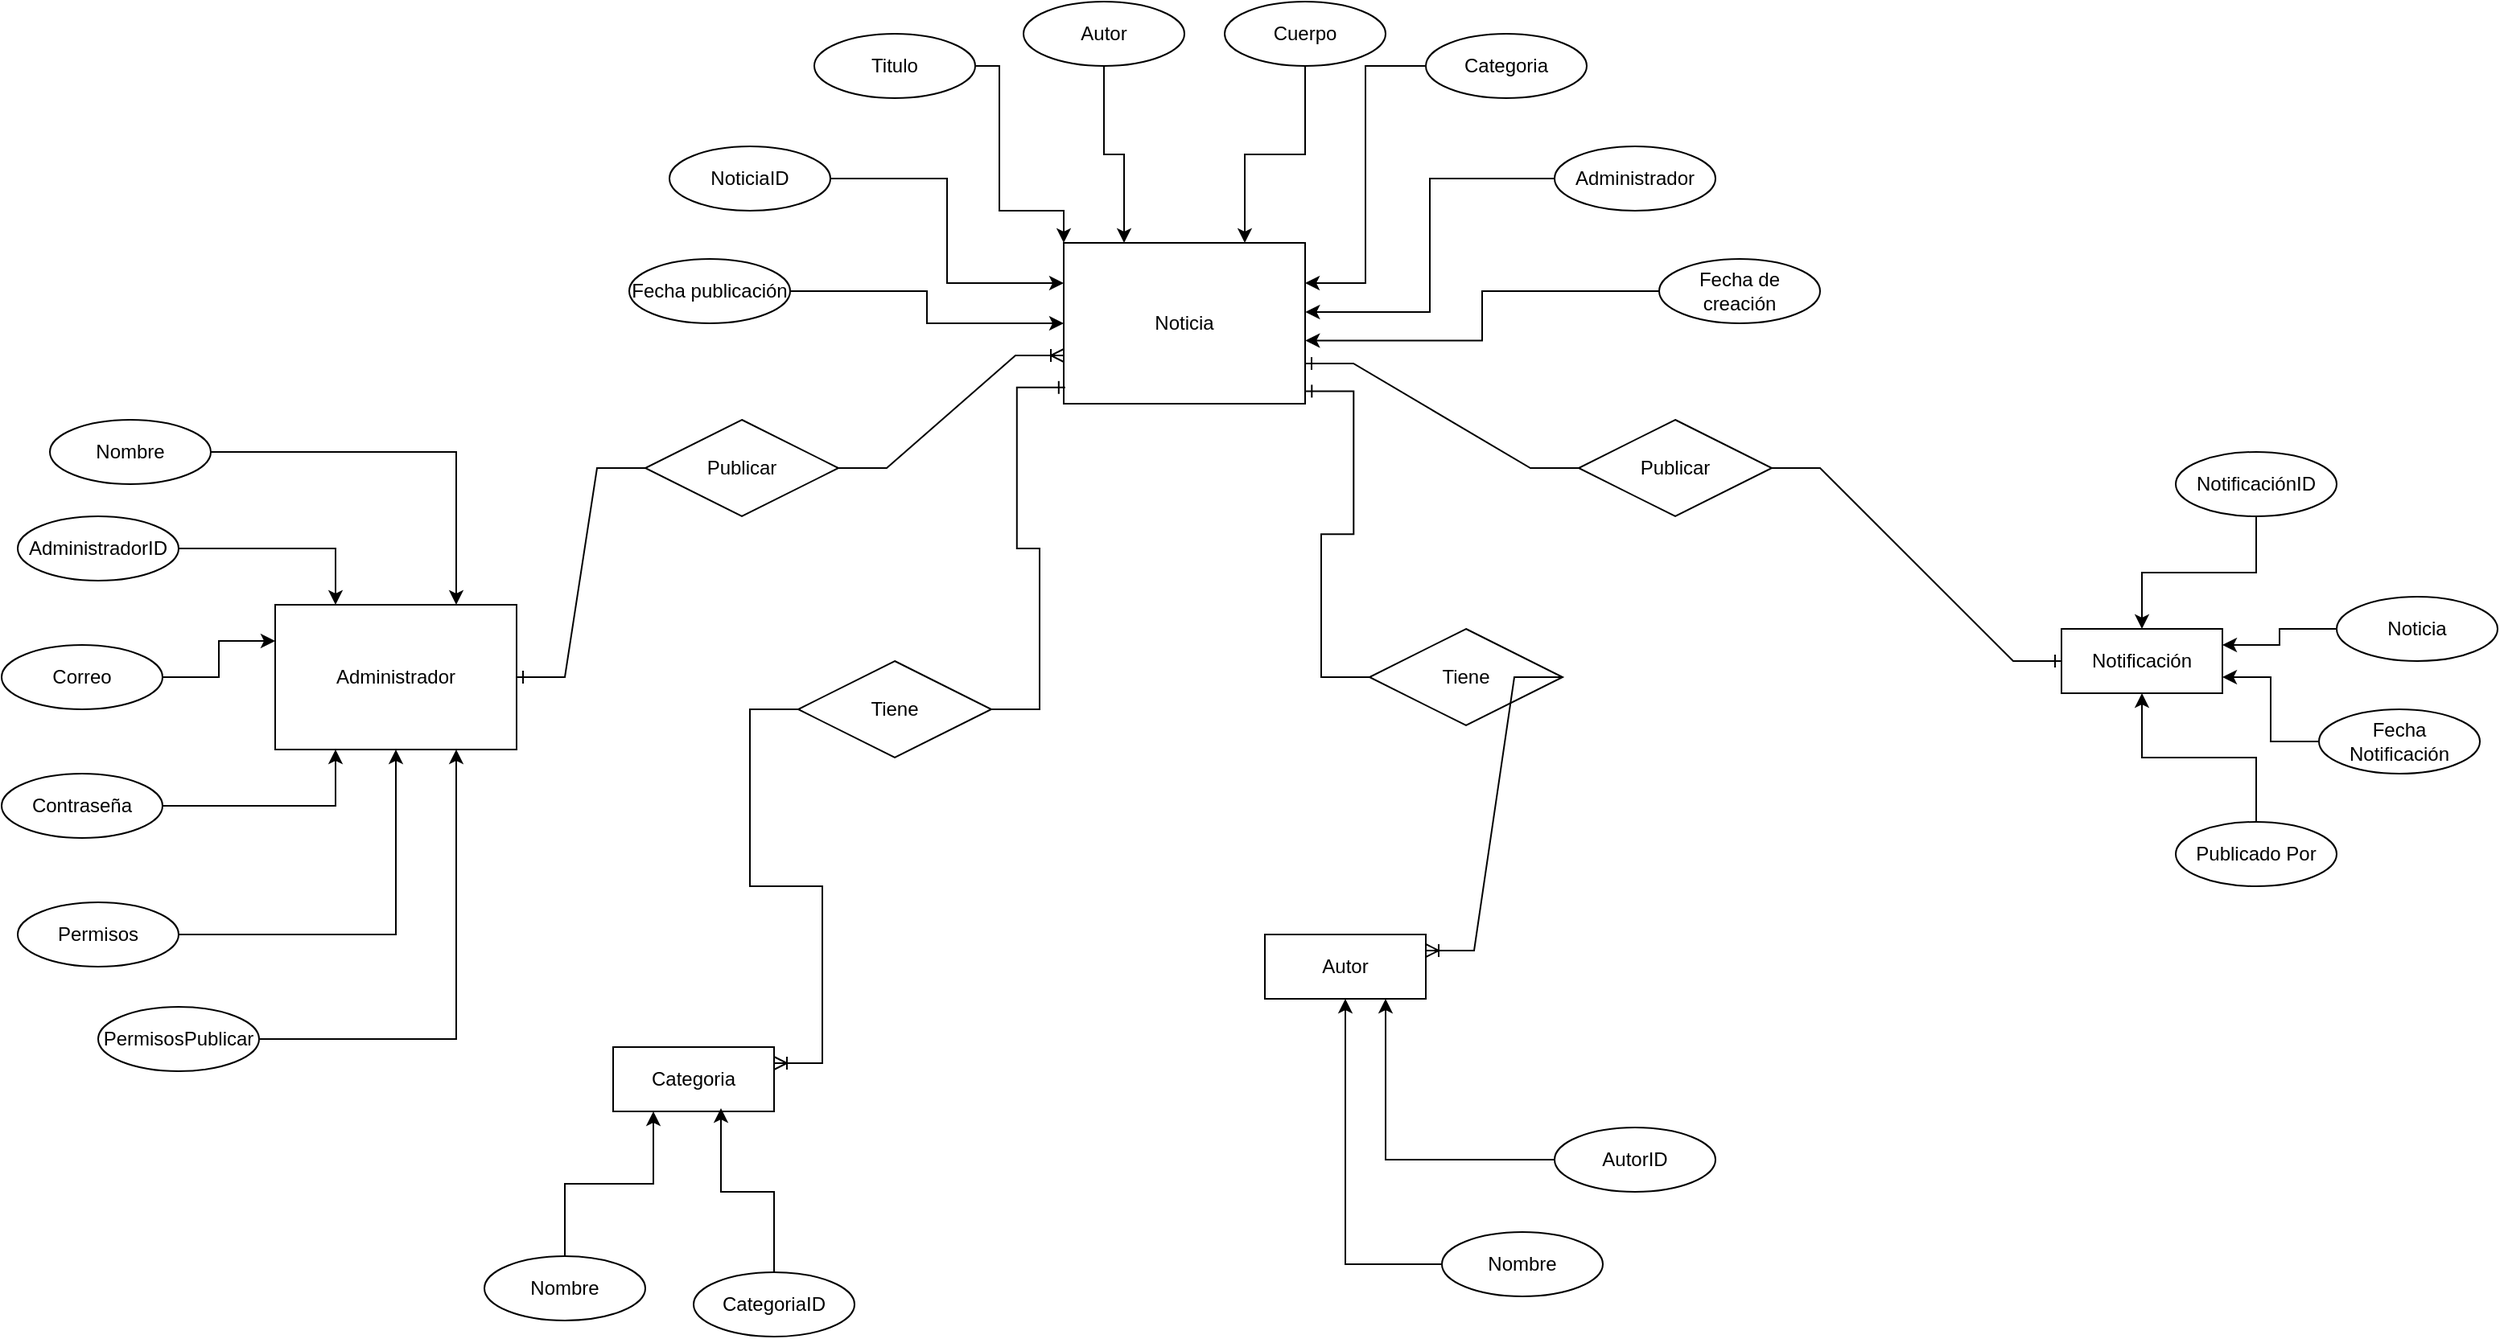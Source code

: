 <mxfile version="24.8.3">
  <diagram name="Página-1" id="DdwxRvPnzAUL33TIam-c">
    <mxGraphModel dx="1912" dy="2172" grid="1" gridSize="10" guides="1" tooltips="1" connect="1" arrows="1" fold="1" page="1" pageScale="1" pageWidth="827" pageHeight="1169" math="0" shadow="0">
      <root>
        <mxCell id="0" />
        <mxCell id="1" parent="0" />
        <mxCell id="nNPZTIPzfyIlbZu1QNrM-1" value="Noticia" style="whiteSpace=wrap;html=1;align=center;" vertex="1" parent="1">
          <mxGeometry x="670" y="70" width="150" height="100" as="geometry" />
        </mxCell>
        <mxCell id="nNPZTIPzfyIlbZu1QNrM-2" value="Administrador" style="whiteSpace=wrap;html=1;align=center;" vertex="1" parent="1">
          <mxGeometry x="180" y="295" width="150" height="90" as="geometry" />
        </mxCell>
        <mxCell id="nNPZTIPzfyIlbZu1QNrM-3" value="Autor" style="whiteSpace=wrap;html=1;align=center;" vertex="1" parent="1">
          <mxGeometry x="795" y="500" width="100" height="40" as="geometry" />
        </mxCell>
        <mxCell id="nNPZTIPzfyIlbZu1QNrM-4" value="Categoria" style="whiteSpace=wrap;html=1;align=center;" vertex="1" parent="1">
          <mxGeometry x="390" y="570" width="100" height="40" as="geometry" />
        </mxCell>
        <mxCell id="nNPZTIPzfyIlbZu1QNrM-5" value="Notificación" style="whiteSpace=wrap;html=1;align=center;" vertex="1" parent="1">
          <mxGeometry x="1290" y="310" width="100" height="40" as="geometry" />
        </mxCell>
        <mxCell id="nNPZTIPzfyIlbZu1QNrM-6" value="Nombre" style="ellipse;whiteSpace=wrap;html=1;align=center;" vertex="1" parent="1">
          <mxGeometry x="40" y="180" width="100" height="40" as="geometry" />
        </mxCell>
        <mxCell id="nNPZTIPzfyIlbZu1QNrM-13" style="edgeStyle=orthogonalEdgeStyle;rounded=0;orthogonalLoop=1;jettySize=auto;html=1;entryX=0.25;entryY=0;entryDx=0;entryDy=0;" edge="1" parent="1" source="nNPZTIPzfyIlbZu1QNrM-7" target="nNPZTIPzfyIlbZu1QNrM-2">
          <mxGeometry relative="1" as="geometry" />
        </mxCell>
        <mxCell id="nNPZTIPzfyIlbZu1QNrM-7" value="AdministradorID" style="ellipse;whiteSpace=wrap;html=1;align=center;" vertex="1" parent="1">
          <mxGeometry x="20" y="240" width="100" height="40" as="geometry" />
        </mxCell>
        <mxCell id="nNPZTIPzfyIlbZu1QNrM-15" style="edgeStyle=orthogonalEdgeStyle;rounded=0;orthogonalLoop=1;jettySize=auto;html=1;entryX=0.25;entryY=1;entryDx=0;entryDy=0;" edge="1" parent="1" source="nNPZTIPzfyIlbZu1QNrM-8" target="nNPZTIPzfyIlbZu1QNrM-2">
          <mxGeometry relative="1" as="geometry" />
        </mxCell>
        <mxCell id="nNPZTIPzfyIlbZu1QNrM-8" value="Contraseña" style="ellipse;whiteSpace=wrap;html=1;align=center;" vertex="1" parent="1">
          <mxGeometry x="10" y="400" width="100" height="40" as="geometry" />
        </mxCell>
        <mxCell id="nNPZTIPzfyIlbZu1QNrM-14" style="edgeStyle=orthogonalEdgeStyle;rounded=0;orthogonalLoop=1;jettySize=auto;html=1;entryX=0;entryY=0.25;entryDx=0;entryDy=0;" edge="1" parent="1" source="nNPZTIPzfyIlbZu1QNrM-9" target="nNPZTIPzfyIlbZu1QNrM-2">
          <mxGeometry relative="1" as="geometry" />
        </mxCell>
        <mxCell id="nNPZTIPzfyIlbZu1QNrM-9" value="Correo" style="ellipse;whiteSpace=wrap;html=1;align=center;" vertex="1" parent="1">
          <mxGeometry x="10" y="320" width="100" height="40" as="geometry" />
        </mxCell>
        <mxCell id="nNPZTIPzfyIlbZu1QNrM-16" style="edgeStyle=orthogonalEdgeStyle;rounded=0;orthogonalLoop=1;jettySize=auto;html=1;entryX=0.5;entryY=1;entryDx=0;entryDy=0;" edge="1" parent="1" source="nNPZTIPzfyIlbZu1QNrM-10" target="nNPZTIPzfyIlbZu1QNrM-2">
          <mxGeometry relative="1" as="geometry" />
        </mxCell>
        <mxCell id="nNPZTIPzfyIlbZu1QNrM-10" value="Permisos" style="ellipse;whiteSpace=wrap;html=1;align=center;" vertex="1" parent="1">
          <mxGeometry x="20" y="480" width="100" height="40" as="geometry" />
        </mxCell>
        <mxCell id="nNPZTIPzfyIlbZu1QNrM-17" style="edgeStyle=orthogonalEdgeStyle;rounded=0;orthogonalLoop=1;jettySize=auto;html=1;entryX=0.75;entryY=1;entryDx=0;entryDy=0;" edge="1" parent="1" source="nNPZTIPzfyIlbZu1QNrM-11" target="nNPZTIPzfyIlbZu1QNrM-2">
          <mxGeometry relative="1" as="geometry">
            <Array as="points">
              <mxPoint x="293" y="565" />
            </Array>
          </mxGeometry>
        </mxCell>
        <mxCell id="nNPZTIPzfyIlbZu1QNrM-11" value="PermisosPublicar" style="ellipse;whiteSpace=wrap;html=1;align=center;" vertex="1" parent="1">
          <mxGeometry x="70" y="545" width="100" height="40" as="geometry" />
        </mxCell>
        <mxCell id="nNPZTIPzfyIlbZu1QNrM-12" style="edgeStyle=orthogonalEdgeStyle;rounded=0;orthogonalLoop=1;jettySize=auto;html=1;entryX=0.75;entryY=0;entryDx=0;entryDy=0;" edge="1" parent="1" source="nNPZTIPzfyIlbZu1QNrM-6" target="nNPZTIPzfyIlbZu1QNrM-2">
          <mxGeometry relative="1" as="geometry">
            <mxPoint x="269" y="280" as="targetPoint" />
          </mxGeometry>
        </mxCell>
        <mxCell id="nNPZTIPzfyIlbZu1QNrM-18" value="CategoriaID" style="ellipse;whiteSpace=wrap;html=1;align=center;" vertex="1" parent="1">
          <mxGeometry x="440" y="710" width="100" height="40" as="geometry" />
        </mxCell>
        <mxCell id="nNPZTIPzfyIlbZu1QNrM-20" style="edgeStyle=orthogonalEdgeStyle;rounded=0;orthogonalLoop=1;jettySize=auto;html=1;entryX=0.25;entryY=1;entryDx=0;entryDy=0;" edge="1" parent="1" source="nNPZTIPzfyIlbZu1QNrM-19" target="nNPZTIPzfyIlbZu1QNrM-4">
          <mxGeometry relative="1" as="geometry" />
        </mxCell>
        <mxCell id="nNPZTIPzfyIlbZu1QNrM-19" value="Nombre" style="ellipse;whiteSpace=wrap;html=1;align=center;" vertex="1" parent="1">
          <mxGeometry x="310" y="700" width="100" height="40" as="geometry" />
        </mxCell>
        <mxCell id="nNPZTIPzfyIlbZu1QNrM-21" style="edgeStyle=orthogonalEdgeStyle;rounded=0;orthogonalLoop=1;jettySize=auto;html=1;entryX=0.67;entryY=0.95;entryDx=0;entryDy=0;entryPerimeter=0;" edge="1" parent="1" source="nNPZTIPzfyIlbZu1QNrM-18" target="nNPZTIPzfyIlbZu1QNrM-4">
          <mxGeometry relative="1" as="geometry" />
        </mxCell>
        <mxCell id="nNPZTIPzfyIlbZu1QNrM-23" style="edgeStyle=orthogonalEdgeStyle;rounded=0;orthogonalLoop=1;jettySize=auto;html=1;entryX=0.75;entryY=1;entryDx=0;entryDy=0;" edge="1" parent="1" source="nNPZTIPzfyIlbZu1QNrM-22" target="nNPZTIPzfyIlbZu1QNrM-3">
          <mxGeometry relative="1" as="geometry" />
        </mxCell>
        <mxCell id="nNPZTIPzfyIlbZu1QNrM-22" value="AutorID" style="ellipse;whiteSpace=wrap;html=1;align=center;" vertex="1" parent="1">
          <mxGeometry x="975" y="620" width="100" height="40" as="geometry" />
        </mxCell>
        <mxCell id="nNPZTIPzfyIlbZu1QNrM-25" style="edgeStyle=orthogonalEdgeStyle;rounded=0;orthogonalLoop=1;jettySize=auto;html=1;" edge="1" parent="1" source="nNPZTIPzfyIlbZu1QNrM-24" target="nNPZTIPzfyIlbZu1QNrM-3">
          <mxGeometry relative="1" as="geometry" />
        </mxCell>
        <mxCell id="nNPZTIPzfyIlbZu1QNrM-24" value="Nombre" style="ellipse;whiteSpace=wrap;html=1;align=center;" vertex="1" parent="1">
          <mxGeometry x="905" y="685" width="100" height="40" as="geometry" />
        </mxCell>
        <mxCell id="nNPZTIPzfyIlbZu1QNrM-36" style="edgeStyle=orthogonalEdgeStyle;rounded=0;orthogonalLoop=1;jettySize=auto;html=1;entryX=0;entryY=0.25;entryDx=0;entryDy=0;" edge="1" parent="1" source="nNPZTIPzfyIlbZu1QNrM-26" target="nNPZTIPzfyIlbZu1QNrM-1">
          <mxGeometry relative="1" as="geometry" />
        </mxCell>
        <mxCell id="nNPZTIPzfyIlbZu1QNrM-26" value="NoticiaID" style="ellipse;whiteSpace=wrap;html=1;align=center;" vertex="1" parent="1">
          <mxGeometry x="425" y="10" width="100" height="40" as="geometry" />
        </mxCell>
        <mxCell id="nNPZTIPzfyIlbZu1QNrM-37" style="edgeStyle=orthogonalEdgeStyle;rounded=0;orthogonalLoop=1;jettySize=auto;html=1;entryX=0;entryY=0;entryDx=0;entryDy=0;" edge="1" parent="1" source="nNPZTIPzfyIlbZu1QNrM-27" target="nNPZTIPzfyIlbZu1QNrM-1">
          <mxGeometry relative="1" as="geometry">
            <Array as="points">
              <mxPoint x="630" y="-40" />
              <mxPoint x="630" y="50" />
            </Array>
          </mxGeometry>
        </mxCell>
        <mxCell id="nNPZTIPzfyIlbZu1QNrM-27" value="Titulo" style="ellipse;whiteSpace=wrap;html=1;align=center;" vertex="1" parent="1">
          <mxGeometry x="515" y="-60" width="100" height="40" as="geometry" />
        </mxCell>
        <mxCell id="nNPZTIPzfyIlbZu1QNrM-38" style="edgeStyle=orthogonalEdgeStyle;rounded=0;orthogonalLoop=1;jettySize=auto;html=1;entryX=0.25;entryY=0;entryDx=0;entryDy=0;" edge="1" parent="1" source="nNPZTIPzfyIlbZu1QNrM-28" target="nNPZTIPzfyIlbZu1QNrM-1">
          <mxGeometry relative="1" as="geometry" />
        </mxCell>
        <mxCell id="nNPZTIPzfyIlbZu1QNrM-28" value="Autor" style="ellipse;whiteSpace=wrap;html=1;align=center;" vertex="1" parent="1">
          <mxGeometry x="645" y="-80" width="100" height="40" as="geometry" />
        </mxCell>
        <mxCell id="nNPZTIPzfyIlbZu1QNrM-39" style="edgeStyle=orthogonalEdgeStyle;rounded=0;orthogonalLoop=1;jettySize=auto;html=1;entryX=0.75;entryY=0;entryDx=0;entryDy=0;" edge="1" parent="1" source="nNPZTIPzfyIlbZu1QNrM-29" target="nNPZTIPzfyIlbZu1QNrM-1">
          <mxGeometry relative="1" as="geometry" />
        </mxCell>
        <mxCell id="nNPZTIPzfyIlbZu1QNrM-29" value="Cuerpo" style="ellipse;whiteSpace=wrap;html=1;align=center;" vertex="1" parent="1">
          <mxGeometry x="770" y="-80" width="100" height="40" as="geometry" />
        </mxCell>
        <mxCell id="nNPZTIPzfyIlbZu1QNrM-40" style="edgeStyle=orthogonalEdgeStyle;rounded=0;orthogonalLoop=1;jettySize=auto;html=1;entryX=1;entryY=0.25;entryDx=0;entryDy=0;" edge="1" parent="1" source="nNPZTIPzfyIlbZu1QNrM-30" target="nNPZTIPzfyIlbZu1QNrM-1">
          <mxGeometry relative="1" as="geometry" />
        </mxCell>
        <mxCell id="nNPZTIPzfyIlbZu1QNrM-30" value="Categoria" style="ellipse;whiteSpace=wrap;html=1;align=center;" vertex="1" parent="1">
          <mxGeometry x="895" y="-60" width="100" height="40" as="geometry" />
        </mxCell>
        <mxCell id="nNPZTIPzfyIlbZu1QNrM-31" value="Fecha de creación" style="ellipse;whiteSpace=wrap;html=1;align=center;" vertex="1" parent="1">
          <mxGeometry x="1040" y="80" width="100" height="40" as="geometry" />
        </mxCell>
        <mxCell id="nNPZTIPzfyIlbZu1QNrM-35" style="edgeStyle=orthogonalEdgeStyle;rounded=0;orthogonalLoop=1;jettySize=auto;html=1;entryX=0;entryY=0.5;entryDx=0;entryDy=0;" edge="1" parent="1" source="nNPZTIPzfyIlbZu1QNrM-32" target="nNPZTIPzfyIlbZu1QNrM-1">
          <mxGeometry relative="1" as="geometry" />
        </mxCell>
        <mxCell id="nNPZTIPzfyIlbZu1QNrM-32" value="Fecha publicación" style="ellipse;whiteSpace=wrap;html=1;align=center;" vertex="1" parent="1">
          <mxGeometry x="400" y="80" width="100" height="40" as="geometry" />
        </mxCell>
        <mxCell id="nNPZTIPzfyIlbZu1QNrM-34" value="Administrador" style="ellipse;whiteSpace=wrap;html=1;align=center;" vertex="1" parent="1">
          <mxGeometry x="975" y="10" width="100" height="40" as="geometry" />
        </mxCell>
        <mxCell id="nNPZTIPzfyIlbZu1QNrM-41" style="edgeStyle=orthogonalEdgeStyle;rounded=0;orthogonalLoop=1;jettySize=auto;html=1;entryX=1.001;entryY=0.43;entryDx=0;entryDy=0;entryPerimeter=0;" edge="1" parent="1" source="nNPZTIPzfyIlbZu1QNrM-34" target="nNPZTIPzfyIlbZu1QNrM-1">
          <mxGeometry relative="1" as="geometry" />
        </mxCell>
        <mxCell id="nNPZTIPzfyIlbZu1QNrM-42" style="edgeStyle=orthogonalEdgeStyle;rounded=0;orthogonalLoop=1;jettySize=auto;html=1;entryX=1.001;entryY=0.607;entryDx=0;entryDy=0;entryPerimeter=0;" edge="1" parent="1" source="nNPZTIPzfyIlbZu1QNrM-31" target="nNPZTIPzfyIlbZu1QNrM-1">
          <mxGeometry relative="1" as="geometry">
            <Array as="points">
              <mxPoint x="930" y="100" />
              <mxPoint x="930" y="131" />
            </Array>
          </mxGeometry>
        </mxCell>
        <mxCell id="nNPZTIPzfyIlbZu1QNrM-50" style="edgeStyle=orthogonalEdgeStyle;rounded=0;orthogonalLoop=1;jettySize=auto;html=1;entryX=0.5;entryY=0;entryDx=0;entryDy=0;" edge="1" parent="1" source="nNPZTIPzfyIlbZu1QNrM-43" target="nNPZTIPzfyIlbZu1QNrM-5">
          <mxGeometry relative="1" as="geometry" />
        </mxCell>
        <mxCell id="nNPZTIPzfyIlbZu1QNrM-43" value="NotificaciónID" style="ellipse;whiteSpace=wrap;html=1;align=center;" vertex="1" parent="1">
          <mxGeometry x="1361" y="200" width="100" height="40" as="geometry" />
        </mxCell>
        <mxCell id="nNPZTIPzfyIlbZu1QNrM-49" style="edgeStyle=orthogonalEdgeStyle;rounded=0;orthogonalLoop=1;jettySize=auto;html=1;entryX=1;entryY=0.25;entryDx=0;entryDy=0;" edge="1" parent="1" source="nNPZTIPzfyIlbZu1QNrM-44" target="nNPZTIPzfyIlbZu1QNrM-5">
          <mxGeometry relative="1" as="geometry" />
        </mxCell>
        <mxCell id="nNPZTIPzfyIlbZu1QNrM-44" value="Noticia" style="ellipse;whiteSpace=wrap;html=1;align=center;" vertex="1" parent="1">
          <mxGeometry x="1461" y="290" width="100" height="40" as="geometry" />
        </mxCell>
        <mxCell id="nNPZTIPzfyIlbZu1QNrM-48" style="edgeStyle=orthogonalEdgeStyle;rounded=0;orthogonalLoop=1;jettySize=auto;html=1;entryX=1;entryY=0.75;entryDx=0;entryDy=0;" edge="1" parent="1" source="nNPZTIPzfyIlbZu1QNrM-45" target="nNPZTIPzfyIlbZu1QNrM-5">
          <mxGeometry relative="1" as="geometry" />
        </mxCell>
        <mxCell id="nNPZTIPzfyIlbZu1QNrM-45" value="Fecha Notificación" style="ellipse;whiteSpace=wrap;html=1;align=center;" vertex="1" parent="1">
          <mxGeometry x="1450" y="360" width="100" height="40" as="geometry" />
        </mxCell>
        <mxCell id="nNPZTIPzfyIlbZu1QNrM-47" style="edgeStyle=orthogonalEdgeStyle;rounded=0;orthogonalLoop=1;jettySize=auto;html=1;" edge="1" parent="1" source="nNPZTIPzfyIlbZu1QNrM-46" target="nNPZTIPzfyIlbZu1QNrM-5">
          <mxGeometry relative="1" as="geometry" />
        </mxCell>
        <mxCell id="nNPZTIPzfyIlbZu1QNrM-46" value="Publicado Por" style="ellipse;whiteSpace=wrap;html=1;align=center;" vertex="1" parent="1">
          <mxGeometry x="1361" y="430" width="100" height="40" as="geometry" />
        </mxCell>
        <mxCell id="nNPZTIPzfyIlbZu1QNrM-56" value="" style="edgeStyle=entityRelationEdgeStyle;fontSize=12;html=1;endArrow=ERoneToMany;rounded=0;exitX=1;exitY=0.5;exitDx=0;exitDy=0;" edge="1" parent="1" source="nNPZTIPzfyIlbZu1QNrM-59">
          <mxGeometry width="100" height="100" relative="1" as="geometry">
            <mxPoint x="540" y="198.1" as="sourcePoint" />
            <mxPoint x="670" y="140" as="targetPoint" />
            <Array as="points">
              <mxPoint x="805" y="168.1" />
              <mxPoint x="705" y="228.1" />
              <mxPoint x="650" y="140" />
              <mxPoint x="705" y="208.1" />
              <mxPoint x="815" y="238.1" />
              <mxPoint x="805" y="168.1" />
              <mxPoint x="810" y="178.1" />
            </Array>
          </mxGeometry>
        </mxCell>
        <mxCell id="nNPZTIPzfyIlbZu1QNrM-58" value="" style="edgeStyle=entityRelationEdgeStyle;fontSize=12;html=1;endArrow=ERone;endFill=1;rounded=0;entryX=1;entryY=0.5;entryDx=0;entryDy=0;exitX=0;exitY=0.5;exitDx=0;exitDy=0;" edge="1" parent="1" source="nNPZTIPzfyIlbZu1QNrM-59" target="nNPZTIPzfyIlbZu1QNrM-2">
          <mxGeometry width="100" height="100" relative="1" as="geometry">
            <mxPoint x="410" y="210.0" as="sourcePoint" />
            <mxPoint x="530" y="190" as="targetPoint" />
          </mxGeometry>
        </mxCell>
        <mxCell id="nNPZTIPzfyIlbZu1QNrM-59" value="Publicar" style="shape=rhombus;perimeter=rhombusPerimeter;whiteSpace=wrap;html=1;align=center;" vertex="1" parent="1">
          <mxGeometry x="410" y="180" width="120" height="60" as="geometry" />
        </mxCell>
        <mxCell id="nNPZTIPzfyIlbZu1QNrM-60" value="Tiene" style="shape=rhombus;perimeter=rhombusPerimeter;whiteSpace=wrap;html=1;align=center;" vertex="1" parent="1">
          <mxGeometry x="505" y="330" width="120" height="60" as="geometry" />
        </mxCell>
        <mxCell id="nNPZTIPzfyIlbZu1QNrM-61" value="" style="edgeStyle=entityRelationEdgeStyle;fontSize=12;html=1;endArrow=ERoneToMany;rounded=0;entryX=1;entryY=0.25;entryDx=0;entryDy=0;exitX=0;exitY=0.5;exitDx=0;exitDy=0;" edge="1" parent="1" source="nNPZTIPzfyIlbZu1QNrM-60" target="nNPZTIPzfyIlbZu1QNrM-4">
          <mxGeometry width="100" height="100" relative="1" as="geometry">
            <mxPoint x="640" y="410" as="sourcePoint" />
            <mxPoint x="740" y="310" as="targetPoint" />
          </mxGeometry>
        </mxCell>
        <mxCell id="nNPZTIPzfyIlbZu1QNrM-62" value="" style="edgeStyle=entityRelationEdgeStyle;fontSize=12;html=1;endArrow=ERone;endFill=1;rounded=0;entryX=0.006;entryY=0.899;entryDx=0;entryDy=0;exitX=1;exitY=0.5;exitDx=0;exitDy=0;entryPerimeter=0;" edge="1" parent="1" source="nNPZTIPzfyIlbZu1QNrM-60" target="nNPZTIPzfyIlbZu1QNrM-1">
          <mxGeometry width="100" height="100" relative="1" as="geometry">
            <mxPoint x="640" y="410" as="sourcePoint" />
            <mxPoint x="740" y="310" as="targetPoint" />
          </mxGeometry>
        </mxCell>
        <mxCell id="nNPZTIPzfyIlbZu1QNrM-63" value="Tiene" style="shape=rhombus;perimeter=rhombusPerimeter;whiteSpace=wrap;html=1;align=center;" vertex="1" parent="1">
          <mxGeometry x="860" y="310" width="120" height="60" as="geometry" />
        </mxCell>
        <mxCell id="nNPZTIPzfyIlbZu1QNrM-64" value="" style="edgeStyle=entityRelationEdgeStyle;fontSize=12;html=1;endArrow=ERone;endFill=1;rounded=0;entryX=1.001;entryY=0.922;entryDx=0;entryDy=0;exitX=0;exitY=0.5;exitDx=0;exitDy=0;entryPerimeter=0;" edge="1" parent="1" source="nNPZTIPzfyIlbZu1QNrM-63" target="nNPZTIPzfyIlbZu1QNrM-1">
          <mxGeometry width="100" height="100" relative="1" as="geometry">
            <mxPoint x="670" y="470" as="sourcePoint" />
            <mxPoint x="770" y="370" as="targetPoint" />
          </mxGeometry>
        </mxCell>
        <mxCell id="nNPZTIPzfyIlbZu1QNrM-67" value="Publicar" style="shape=rhombus;perimeter=rhombusPerimeter;whiteSpace=wrap;html=1;align=center;" vertex="1" parent="1">
          <mxGeometry x="990" y="180" width="120" height="60" as="geometry" />
        </mxCell>
        <mxCell id="nNPZTIPzfyIlbZu1QNrM-68" value="" style="edgeStyle=entityRelationEdgeStyle;fontSize=12;html=1;endArrow=ERone;endFill=1;rounded=0;entryX=1;entryY=0.75;entryDx=0;entryDy=0;exitX=0;exitY=0.5;exitDx=0;exitDy=0;" edge="1" parent="1" source="nNPZTIPzfyIlbZu1QNrM-67" target="nNPZTIPzfyIlbZu1QNrM-1">
          <mxGeometry width="100" height="100" relative="1" as="geometry">
            <mxPoint x="965" y="360" as="sourcePoint" />
            <mxPoint x="915" y="152" as="targetPoint" />
          </mxGeometry>
        </mxCell>
        <mxCell id="nNPZTIPzfyIlbZu1QNrM-69" value="" style="edgeStyle=entityRelationEdgeStyle;fontSize=12;html=1;endArrow=ERone;endFill=1;rounded=0;exitX=1;exitY=0.5;exitDx=0;exitDy=0;entryX=0;entryY=0.5;entryDx=0;entryDy=0;" edge="1" parent="1" source="nNPZTIPzfyIlbZu1QNrM-67" target="nNPZTIPzfyIlbZu1QNrM-5">
          <mxGeometry width="100" height="100" relative="1" as="geometry">
            <mxPoint x="930" y="330" as="sourcePoint" />
            <mxPoint x="1030" y="230" as="targetPoint" />
            <Array as="points">
              <mxPoint x="1060" y="290" />
              <mxPoint x="1220" y="320" />
              <mxPoint x="1180" y="370" />
            </Array>
          </mxGeometry>
        </mxCell>
        <mxCell id="nNPZTIPzfyIlbZu1QNrM-70" value="" style="edgeStyle=entityRelationEdgeStyle;fontSize=12;html=1;endArrow=ERoneToMany;rounded=0;entryX=1;entryY=0.25;entryDx=0;entryDy=0;exitX=1;exitY=0.5;exitDx=0;exitDy=0;" edge="1" parent="1" source="nNPZTIPzfyIlbZu1QNrM-63" target="nNPZTIPzfyIlbZu1QNrM-3">
          <mxGeometry width="100" height="100" relative="1" as="geometry">
            <mxPoint x="810" y="430" as="sourcePoint" />
            <mxPoint x="910" y="330" as="targetPoint" />
            <Array as="points">
              <mxPoint x="1010" y="460" />
              <mxPoint x="760" y="450" />
            </Array>
          </mxGeometry>
        </mxCell>
      </root>
    </mxGraphModel>
  </diagram>
</mxfile>
